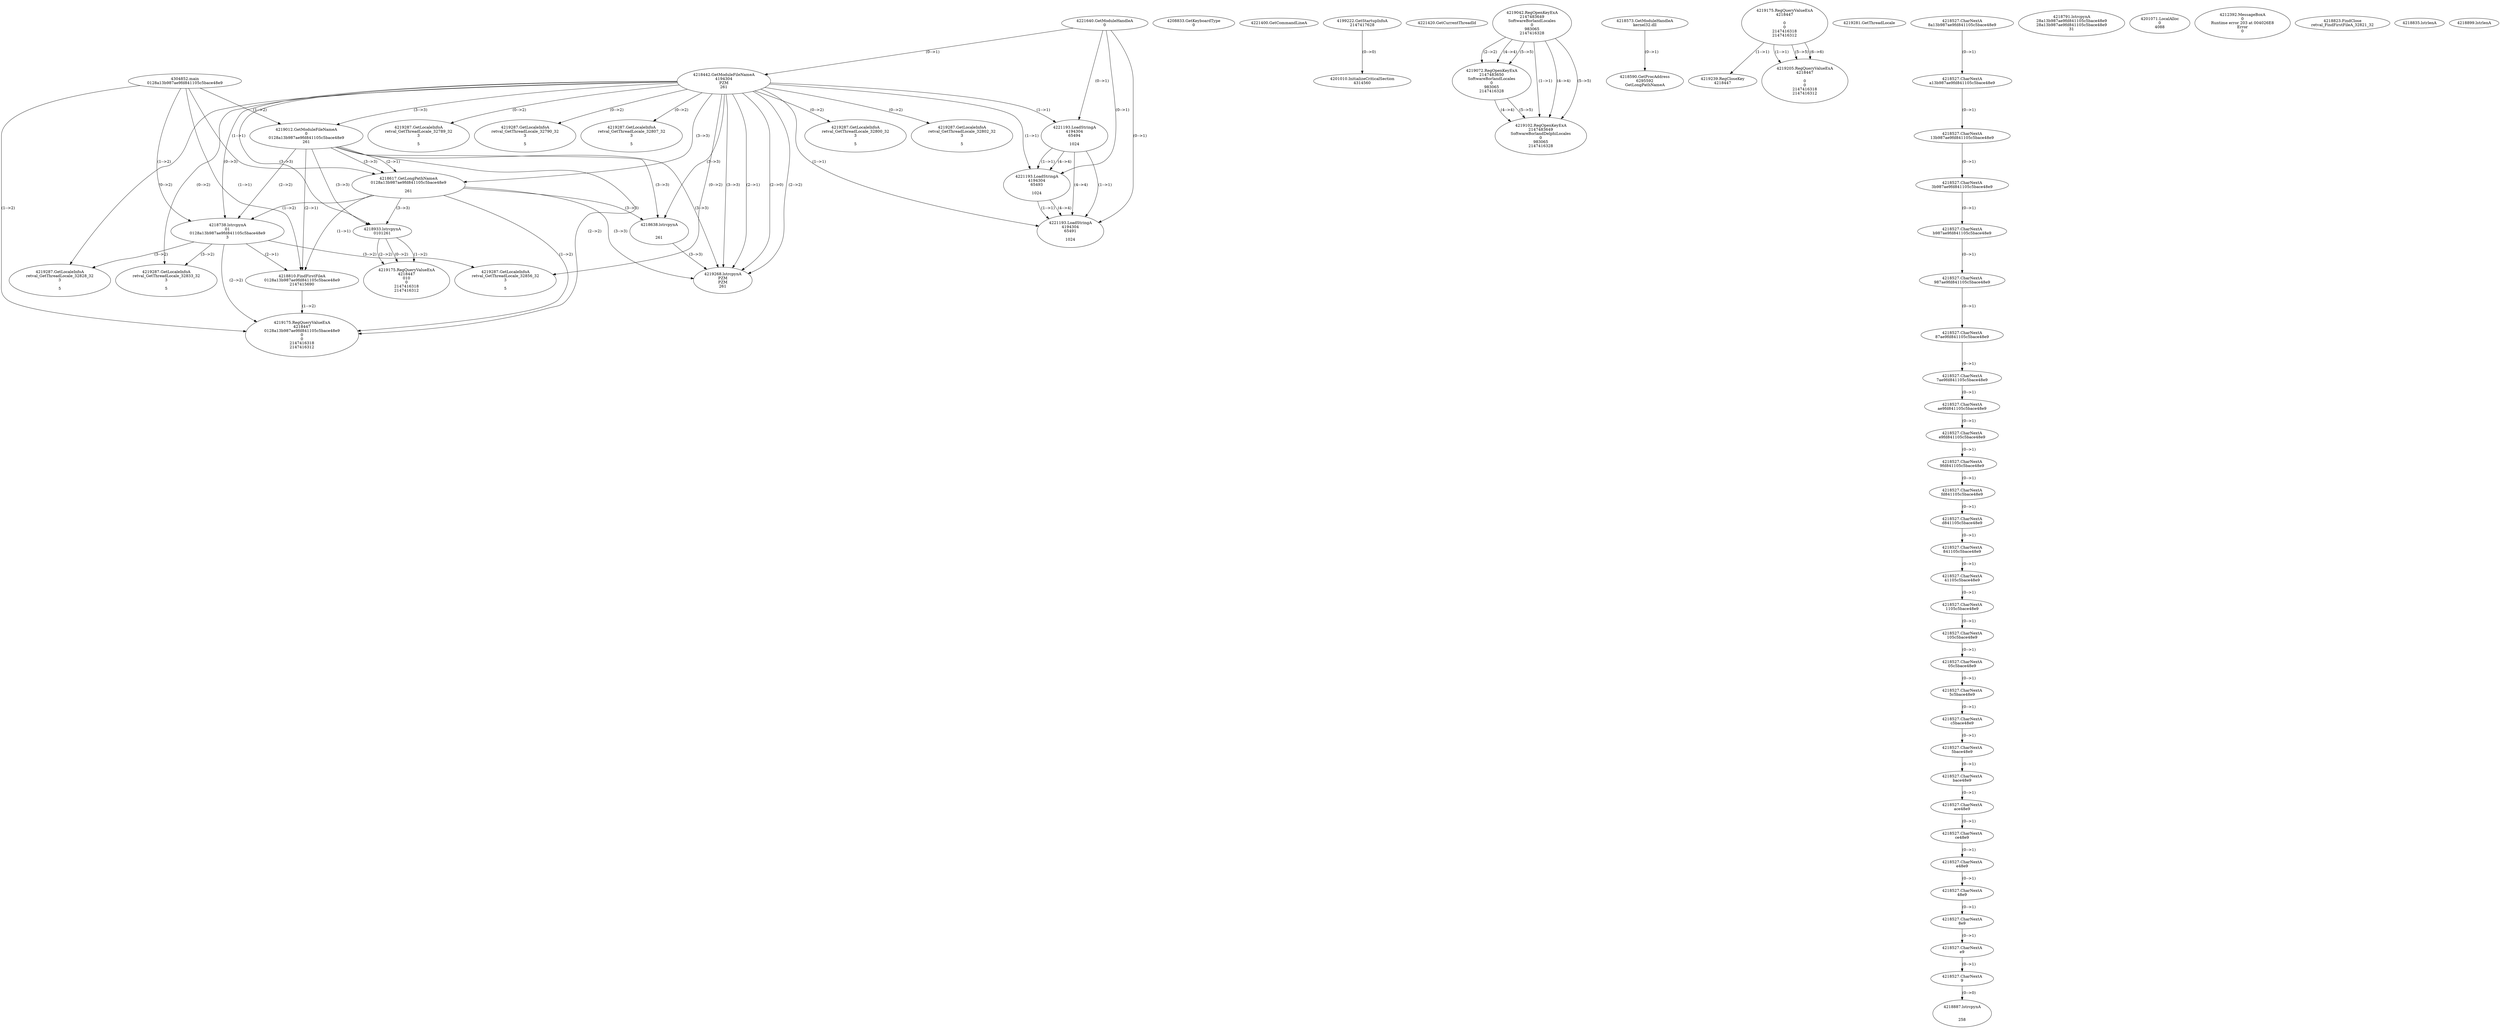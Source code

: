 // Global SCDG with merge call
digraph {
	0 [label="4304852.main
0128a13b987ae9fd841105c5bace48e9"]
	1 [label="4221640.GetModuleHandleA
0"]
	2 [label="4208833.GetKeyboardType
0"]
	3 [label="4221400.GetCommandLineA
"]
	4 [label="4199222.GetStartupInfoA
2147417628"]
	5 [label="4221420.GetCurrentThreadId
"]
	6 [label="4218442.GetModuleFileNameA
4194304
PZM
261"]
	1 -> 6 [label="(0-->1)"]
	7 [label="4219012.GetModuleFileNameA
0
0128a13b987ae9fd841105c5bace48e9
261"]
	0 -> 7 [label="(1-->2)"]
	6 -> 7 [label="(3-->3)"]
	8 [label="4219042.RegOpenKeyExA
2147483649
Software\Borland\Locales
0
983065
2147416328"]
	9 [label="4219072.RegOpenKeyExA
2147483650
Software\Borland\Locales
0
983065
2147416328"]
	8 -> 9 [label="(2-->2)"]
	8 -> 9 [label="(4-->4)"]
	8 -> 9 [label="(5-->5)"]
	10 [label="4218573.GetModuleHandleA
kernel32.dll"]
	11 [label="4218590.GetProcAddress
6295592
GetLongPathNameA"]
	10 -> 11 [label="(0-->1)"]
	12 [label="4218617.GetLongPathNameA
0128a13b987ae9fd841105c5bace48e9

261"]
	0 -> 12 [label="(1-->1)"]
	7 -> 12 [label="(2-->1)"]
	6 -> 12 [label="(3-->3)"]
	7 -> 12 [label="(3-->3)"]
	13 [label="4218638.lstrcpynA


261"]
	6 -> 13 [label="(3-->3)"]
	7 -> 13 [label="(3-->3)"]
	12 -> 13 [label="(3-->3)"]
	14 [label="4219175.RegQueryValueExA
4218447

0
0
2147416318
2147416312"]
	15 [label="4219239.RegCloseKey
4218447"]
	14 -> 15 [label="(1-->1)"]
	16 [label="4219268.lstrcpynA
PZM
PZM
261"]
	6 -> 16 [label="(2-->1)"]
	6 -> 16 [label="(2-->2)"]
	6 -> 16 [label="(3-->3)"]
	7 -> 16 [label="(3-->3)"]
	12 -> 16 [label="(3-->3)"]
	13 -> 16 [label="(3-->3)"]
	6 -> 16 [label="(2-->0)"]
	17 [label="4219281.GetThreadLocale
"]
	18 [label="4219287.GetLocaleInfoA
retval_GetThreadLocale_32790_32
3

5"]
	6 -> 18 [label="(0-->2)"]
	19 [label="4221193.LoadStringA
4194304
65494

1024"]
	1 -> 19 [label="(0-->1)"]
	6 -> 19 [label="(1-->1)"]
	20 [label="4219102.RegOpenKeyExA
2147483649
Software\Borland\Delphi\Locales
0
983065
2147416328"]
	8 -> 20 [label="(1-->1)"]
	8 -> 20 [label="(4-->4)"]
	9 -> 20 [label="(4-->4)"]
	8 -> 20 [label="(5-->5)"]
	9 -> 20 [label="(5-->5)"]
	21 [label="4219205.RegQueryValueExA
4218447

0
0
2147416318
2147416312"]
	14 -> 21 [label="(1-->1)"]
	14 -> 21 [label="(5-->5)"]
	14 -> 21 [label="(6-->6)"]
	22 [label="4219287.GetLocaleInfoA
retval_GetThreadLocale_32807_32
3

5"]
	6 -> 22 [label="(0-->2)"]
	23 [label="4221193.LoadStringA
4194304
65493

1024"]
	1 -> 23 [label="(0-->1)"]
	6 -> 23 [label="(1-->1)"]
	19 -> 23 [label="(1-->1)"]
	19 -> 23 [label="(4-->4)"]
	24 [label="4221193.LoadStringA
4194304
65491

1024"]
	1 -> 24 [label="(0-->1)"]
	6 -> 24 [label="(1-->1)"]
	19 -> 24 [label="(1-->1)"]
	23 -> 24 [label="(1-->1)"]
	19 -> 24 [label="(4-->4)"]
	23 -> 24 [label="(4-->4)"]
	25 [label="4218738.lstrcpynA
01
0128a13b987ae9fd841105c5bace48e9
3"]
	0 -> 25 [label="(1-->2)"]
	7 -> 25 [label="(2-->2)"]
	12 -> 25 [label="(1-->2)"]
	6 -> 25 [label="(0-->3)"]
	26 [label="4218527.CharNextA
8a13b987ae9fd841105c5bace48e9"]
	27 [label="4218527.CharNextA
a13b987ae9fd841105c5bace48e9"]
	26 -> 27 [label="(0-->1)"]
	28 [label="4218527.CharNextA
13b987ae9fd841105c5bace48e9"]
	27 -> 28 [label="(0-->1)"]
	29 [label="4218527.CharNextA
3b987ae9fd841105c5bace48e9"]
	28 -> 29 [label="(0-->1)"]
	30 [label="4218527.CharNextA
b987ae9fd841105c5bace48e9"]
	29 -> 30 [label="(0-->1)"]
	31 [label="4218527.CharNextA
987ae9fd841105c5bace48e9"]
	30 -> 31 [label="(0-->1)"]
	32 [label="4218527.CharNextA
87ae9fd841105c5bace48e9"]
	31 -> 32 [label="(0-->1)"]
	33 [label="4218527.CharNextA
7ae9fd841105c5bace48e9"]
	32 -> 33 [label="(0-->1)"]
	34 [label="4218527.CharNextA
ae9fd841105c5bace48e9"]
	33 -> 34 [label="(0-->1)"]
	35 [label="4218527.CharNextA
e9fd841105c5bace48e9"]
	34 -> 35 [label="(0-->1)"]
	36 [label="4218527.CharNextA
9fd841105c5bace48e9"]
	35 -> 36 [label="(0-->1)"]
	37 [label="4218527.CharNextA
fd841105c5bace48e9"]
	36 -> 37 [label="(0-->1)"]
	38 [label="4218527.CharNextA
d841105c5bace48e9"]
	37 -> 38 [label="(0-->1)"]
	39 [label="4218527.CharNextA
841105c5bace48e9"]
	38 -> 39 [label="(0-->1)"]
	40 [label="4218527.CharNextA
41105c5bace48e9"]
	39 -> 40 [label="(0-->1)"]
	41 [label="4218527.CharNextA
1105c5bace48e9"]
	40 -> 41 [label="(0-->1)"]
	42 [label="4218527.CharNextA
105c5bace48e9"]
	41 -> 42 [label="(0-->1)"]
	43 [label="4218527.CharNextA
05c5bace48e9"]
	42 -> 43 [label="(0-->1)"]
	44 [label="4218527.CharNextA
5c5bace48e9"]
	43 -> 44 [label="(0-->1)"]
	45 [label="4218527.CharNextA
c5bace48e9"]
	44 -> 45 [label="(0-->1)"]
	46 [label="4218527.CharNextA
5bace48e9"]
	45 -> 46 [label="(0-->1)"]
	47 [label="4218527.CharNextA
bace48e9"]
	46 -> 47 [label="(0-->1)"]
	48 [label="4218527.CharNextA
ace48e9"]
	47 -> 48 [label="(0-->1)"]
	49 [label="4218527.CharNextA
ce48e9"]
	48 -> 49 [label="(0-->1)"]
	50 [label="4218527.CharNextA
e48e9"]
	49 -> 50 [label="(0-->1)"]
	51 [label="4218527.CharNextA
48e9"]
	50 -> 51 [label="(0-->1)"]
	52 [label="4218527.CharNextA
8e9"]
	51 -> 52 [label="(0-->1)"]
	53 [label="4218527.CharNextA
e9"]
	52 -> 53 [label="(0-->1)"]
	54 [label="4218527.CharNextA
9"]
	53 -> 54 [label="(0-->1)"]
	55 [label="4218791.lstrcpynA
28a13b987ae9fd841105c5bace48e9
28a13b987ae9fd841105c5bace48e9
31"]
	56 [label="4218810.FindFirstFileA
0128a13b987ae9fd841105c5bace48e9
2147415690"]
	0 -> 56 [label="(1-->1)"]
	7 -> 56 [label="(2-->1)"]
	12 -> 56 [label="(1-->1)"]
	25 -> 56 [label="(2-->1)"]
	57 [label="4219175.RegQueryValueExA
4218447
0128a13b987ae9fd841105c5bace48e9
0
0
2147416318
2147416312"]
	0 -> 57 [label="(1-->2)"]
	7 -> 57 [label="(2-->2)"]
	12 -> 57 [label="(1-->2)"]
	25 -> 57 [label="(2-->2)"]
	56 -> 57 [label="(1-->2)"]
	58 [label="4219287.GetLocaleInfoA
retval_GetThreadLocale_32828_32
3

5"]
	6 -> 58 [label="(0-->2)"]
	25 -> 58 [label="(3-->2)"]
	59 [label="4201010.InitializeCriticalSection
4314560"]
	4 -> 59 [label="(0-->0)"]
	60 [label="4201071.LocalAlloc
0
4088"]
	61 [label="4212392.MessageBoxA
0
Runtime error 203 at 004026E8
Error
0"]
	62 [label="4218823.FindClose
retval_FindFirstFileA_32821_32"]
	63 [label="4218835.lstrlenA
"]
	64 [label="4218887.lstrcpynA


258"]
	54 -> 64 [label="(0-->0)"]
	65 [label="4218899.lstrlenA
"]
	66 [label="4218933.lstrcpynA
01\
01\
261"]
	6 -> 66 [label="(3-->3)"]
	7 -> 66 [label="(3-->3)"]
	12 -> 66 [label="(3-->3)"]
	67 [label="4219175.RegQueryValueExA
4218447
01\
0
0
2147416318
2147416312"]
	66 -> 67 [label="(1-->2)"]
	66 -> 67 [label="(2-->2)"]
	66 -> 67 [label="(0-->2)"]
	68 [label="4219287.GetLocaleInfoA
retval_GetThreadLocale_32856_32
3

5"]
	6 -> 68 [label="(0-->2)"]
	25 -> 68 [label="(3-->2)"]
	69 [label="4219287.GetLocaleInfoA
retval_GetThreadLocale_32833_32
3

5"]
	6 -> 69 [label="(0-->2)"]
	25 -> 69 [label="(3-->2)"]
	70 [label="4219287.GetLocaleInfoA
retval_GetThreadLocale_32800_32
3

5"]
	6 -> 70 [label="(0-->2)"]
	71 [label="4219287.GetLocaleInfoA
retval_GetThreadLocale_32802_32
3

5"]
	6 -> 71 [label="(0-->2)"]
	72 [label="4219287.GetLocaleInfoA
retval_GetThreadLocale_32789_32
3

5"]
	6 -> 72 [label="(0-->2)"]
}
